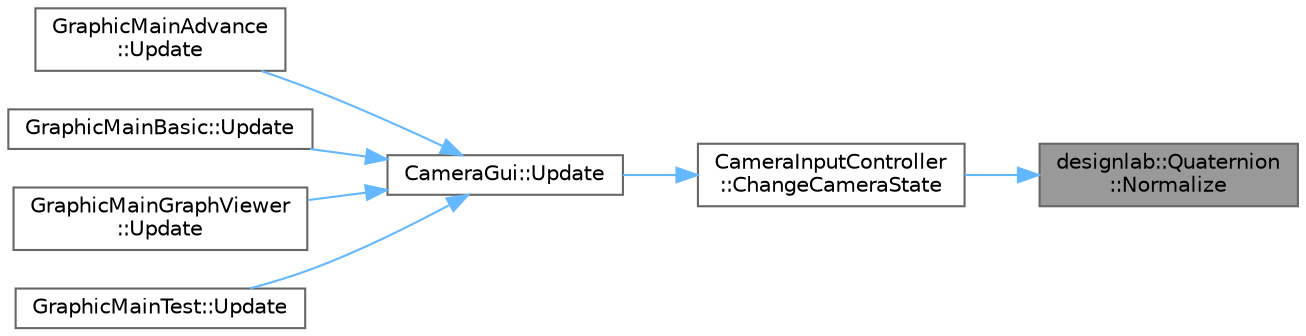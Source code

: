 digraph "designlab::Quaternion::Normalize"
{
 // LATEX_PDF_SIZE
  bgcolor="transparent";
  edge [fontname=Helvetica,fontsize=10,labelfontname=Helvetica,labelfontsize=10];
  node [fontname=Helvetica,fontsize=10,shape=box,height=0.2,width=0.4];
  rankdir="RL";
  Node1 [id="Node000001",label="designlab::Quaternion\l::Normalize",height=0.2,width=0.4,color="gray40", fillcolor="grey60", style="filled", fontcolor="black",tooltip="正規化したクォータニオンを返す   クォータニオンの正規化とは，ノルムを1にすること．   クォータニオンqの正規化は，q / |q| で求められる"];
  Node1 -> Node2 [id="edge1_Node000001_Node000002",dir="back",color="steelblue1",style="solid",tooltip=" "];
  Node2 [id="Node000002",label="CameraInputController\l::ChangeCameraState",height=0.2,width=0.4,color="grey40", fillcolor="white", style="filled",URL="$class_camera_input_controller.html#a56c0dbc23365b09d5d0c0349e880e16f",tooltip="キー入力でカメラを動かす．   基本的には毎フレーム呼び出す"];
  Node2 -> Node3 [id="edge2_Node000002_Node000003",dir="back",color="steelblue1",style="solid",tooltip=" "];
  Node3 [id="Node000003",label="CameraGui::Update",height=0.2,width=0.4,color="grey40", fillcolor="white", style="filled",URL="$class_camera_gui.html#a6acd3a19c988ec33ff84572a025ac2cd",tooltip="GUIやカメラの更新を行う"];
  Node3 -> Node4 [id="edge3_Node000003_Node000004",dir="back",color="steelblue1",style="solid",tooltip=" "];
  Node4 [id="Node000004",label="GraphicMainAdvance\l::Update",height=0.2,width=0.4,color="grey40", fillcolor="white", style="filled",URL="$class_graphic_main_advance.html#ace2690c4ee9863eb356b7dc352cc9c9d",tooltip="描画画面の更新を行う．純粋仮想関数のため，継承先では必ずoverrideする必要がある．"];
  Node3 -> Node5 [id="edge4_Node000003_Node000005",dir="back",color="steelblue1",style="solid",tooltip=" "];
  Node5 [id="Node000005",label="GraphicMainBasic::Update",height=0.2,width=0.4,color="grey40", fillcolor="white", style="filled",URL="$class_graphic_main_basic.html#a281c12f1a5df1d5dfce7aefad5057985",tooltip="描画画面の更新を行う．純粋仮想関数のため，継承先では必ずoverrideする必要がある．"];
  Node3 -> Node6 [id="edge5_Node000003_Node000006",dir="back",color="steelblue1",style="solid",tooltip=" "];
  Node6 [id="Node000006",label="GraphicMainGraphViewer\l::Update",height=0.2,width=0.4,color="grey40", fillcolor="white", style="filled",URL="$class_graphic_main_graph_viewer.html#ac77d5fa3c4596eda65ae4bb4884134b0",tooltip="描画画面の更新を行う．純粋仮想関数のため，継承先では必ずoverrideする必要がある．"];
  Node3 -> Node7 [id="edge6_Node000003_Node000007",dir="back",color="steelblue1",style="solid",tooltip=" "];
  Node7 [id="Node000007",label="GraphicMainTest::Update",height=0.2,width=0.4,color="grey40", fillcolor="white", style="filled",URL="$class_graphic_main_test.html#a4f7ad32f20357a7eb5ab1a7b1271a916",tooltip="描画画面の更新を行う．純粋仮想関数のため，継承先では必ずoverrideする必要がある．"];
}
